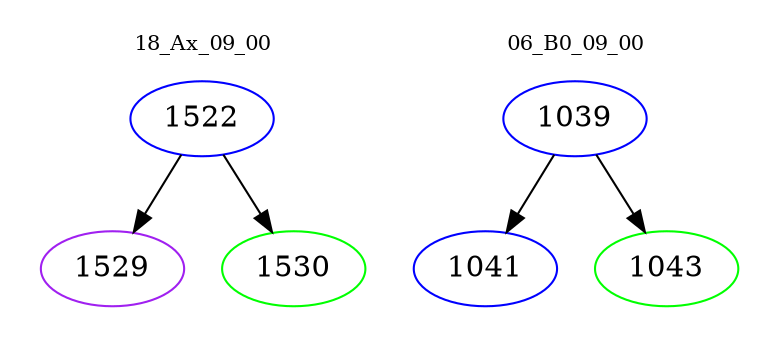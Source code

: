 digraph{
subgraph cluster_0 {
color = white
label = "18_Ax_09_00";
fontsize=10;
T0_1522 [label="1522", color="blue"]
T0_1522 -> T0_1529 [color="black"]
T0_1529 [label="1529", color="purple"]
T0_1522 -> T0_1530 [color="black"]
T0_1530 [label="1530", color="green"]
}
subgraph cluster_1 {
color = white
label = "06_B0_09_00";
fontsize=10;
T1_1039 [label="1039", color="blue"]
T1_1039 -> T1_1041 [color="black"]
T1_1041 [label="1041", color="blue"]
T1_1039 -> T1_1043 [color="black"]
T1_1043 [label="1043", color="green"]
}
}
